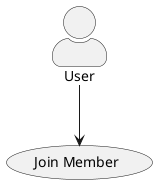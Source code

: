 @startuml diagram
skinparam actorStyle awesome
actor User as "User"
User --> (Join Member)

' Foo1 -> Member: Request: Join Member
' Member -> Member: Join Member

' Member -> Community: Join Request


'comment
/'
comment
'/
@enduml